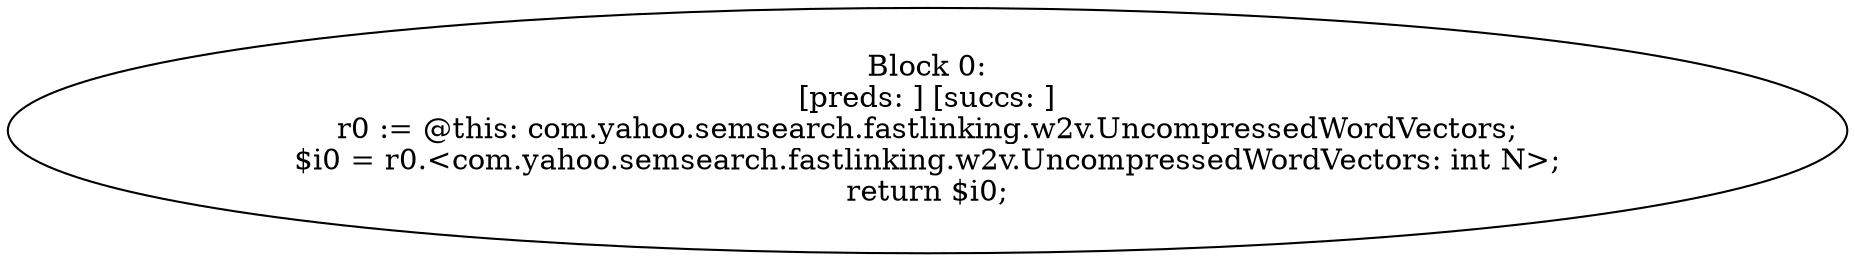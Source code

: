 digraph "unitGraph" {
    "Block 0:
[preds: ] [succs: ]
r0 := @this: com.yahoo.semsearch.fastlinking.w2v.UncompressedWordVectors;
$i0 = r0.<com.yahoo.semsearch.fastlinking.w2v.UncompressedWordVectors: int N>;
return $i0;
"
}
